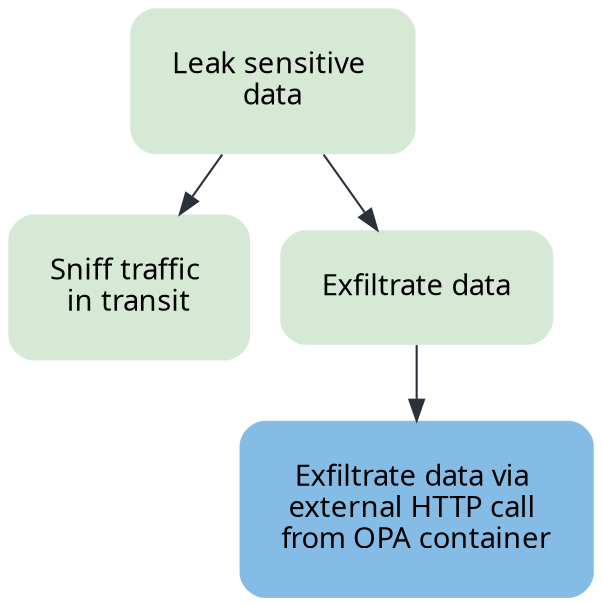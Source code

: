 digraph {
	// Base Styling
	rankdir="TB";
	splines=true;
	overlap=false;
	nodesep="0.2";
	ranksep="0.4";
	bgcolor="transparent";
	// label="Some Title";
	labelloc="t";
	fontname="Montserrat";
	node [ fontname="Montserrat" margin=0.28 shape="plaintext" style="filled, rounded" ];
	edge [ fontname="Montserrat" color="#2B303A" ];

	// List of Nodes

	// base nodes
	// reality [ label="Reality" fillcolor="#2B303A" fontcolor="#ffffff" ]
	// attack_win [ label="Access video\nrecordings in\nS3 bucket\n(attackers win)" fillcolor="#DB2955" fontcolor="#ffffff" ]

	// green nodes == OR nodes
	node [ color="#D6E9D5" ]
	leak_sensitive_data [ label="Leak sensitive \ndata" ]
	exfiltrate_data [ label="Exfiltrate data" ]
	sniff_traffic [ label="Sniff traffic \nin transit" ]
	

	// blue nodes == AND nodes
	node [ color="#84BCE6" ]
	exfiltrate_from_PDP [ label="Exfiltrate data via \nexternal HTTP call \nfrom OPA container" ]

	// white nodes == single nodes
	node [ color="#DDDDDD" ]

	// List of Edges
	leak_sensitive_data -> sniff_traffic
	leak_sensitive_data -> exfiltrate_data
	exfiltrate_data -> exfiltrate_from_PDP

	// Subgraphs / Clusters

	// these clusters enforce the correct hierarchies
  
	subgraph same_level_a {
		rank=same;
		sniff_traffic
		exfiltrate_data
	}

  // Enforcing ordering in levels
  
	sniff_traffic -> exfiltrate_data [ style="invis" ]
}